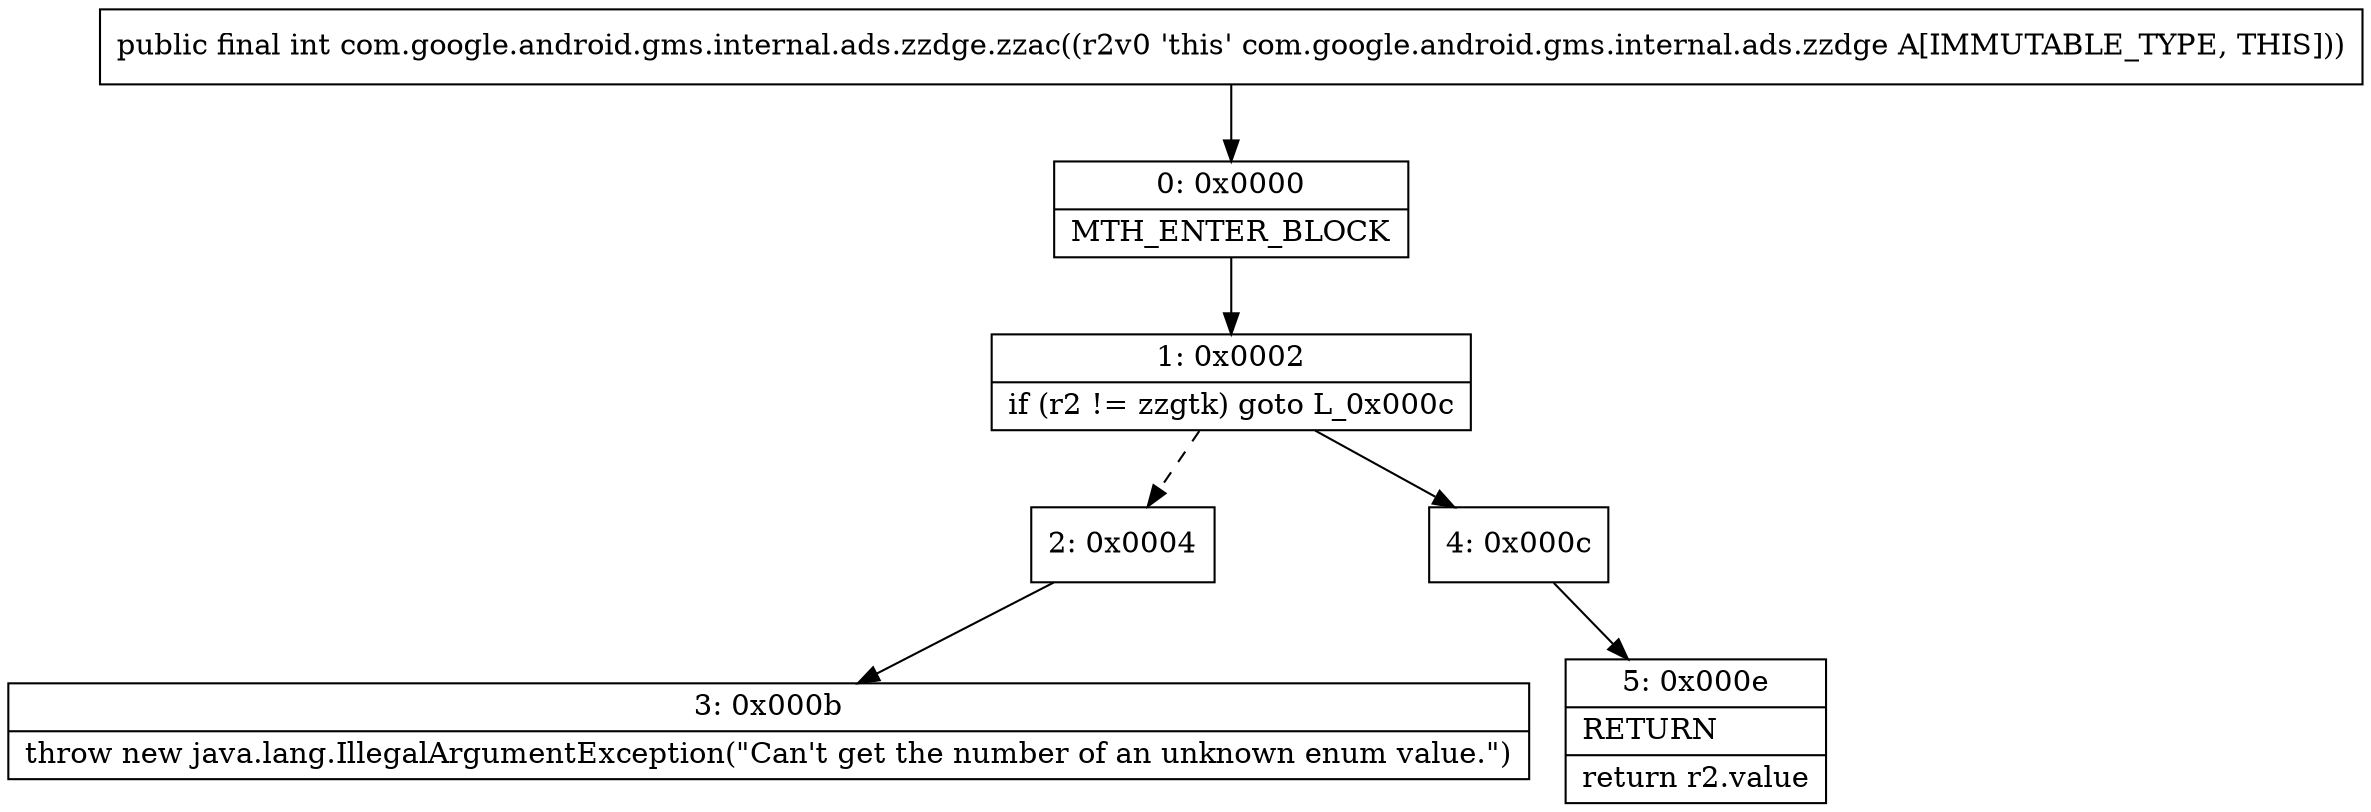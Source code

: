 digraph "CFG forcom.google.android.gms.internal.ads.zzdge.zzac()I" {
Node_0 [shape=record,label="{0\:\ 0x0000|MTH_ENTER_BLOCK\l}"];
Node_1 [shape=record,label="{1\:\ 0x0002|if (r2 != zzgtk) goto L_0x000c\l}"];
Node_2 [shape=record,label="{2\:\ 0x0004}"];
Node_3 [shape=record,label="{3\:\ 0x000b|throw new java.lang.IllegalArgumentException(\"Can't get the number of an unknown enum value.\")\l}"];
Node_4 [shape=record,label="{4\:\ 0x000c}"];
Node_5 [shape=record,label="{5\:\ 0x000e|RETURN\l|return r2.value\l}"];
MethodNode[shape=record,label="{public final int com.google.android.gms.internal.ads.zzdge.zzac((r2v0 'this' com.google.android.gms.internal.ads.zzdge A[IMMUTABLE_TYPE, THIS])) }"];
MethodNode -> Node_0;
Node_0 -> Node_1;
Node_1 -> Node_2[style=dashed];
Node_1 -> Node_4;
Node_2 -> Node_3;
Node_4 -> Node_5;
}

